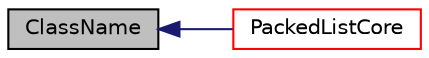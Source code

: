 digraph "ClassName"
{
  bgcolor="transparent";
  edge [fontname="Helvetica",fontsize="10",labelfontname="Helvetica",labelfontsize="10"];
  node [fontname="Helvetica",fontsize="10",shape=record];
  rankdir="LR";
  Node1 [label="ClassName",height=0.2,width=0.4,color="black", fillcolor="grey75", style="filled", fontcolor="black"];
  Node1 -> Node2 [dir="back",color="midnightblue",fontsize="10",style="solid",fontname="Helvetica"];
  Node2 [label="PackedListCore",height=0.2,width=0.4,color="red",URL="$a01763.html#a0d8217d15c78c6dd671645397c6095a0",tooltip="Construct null. "];
}
